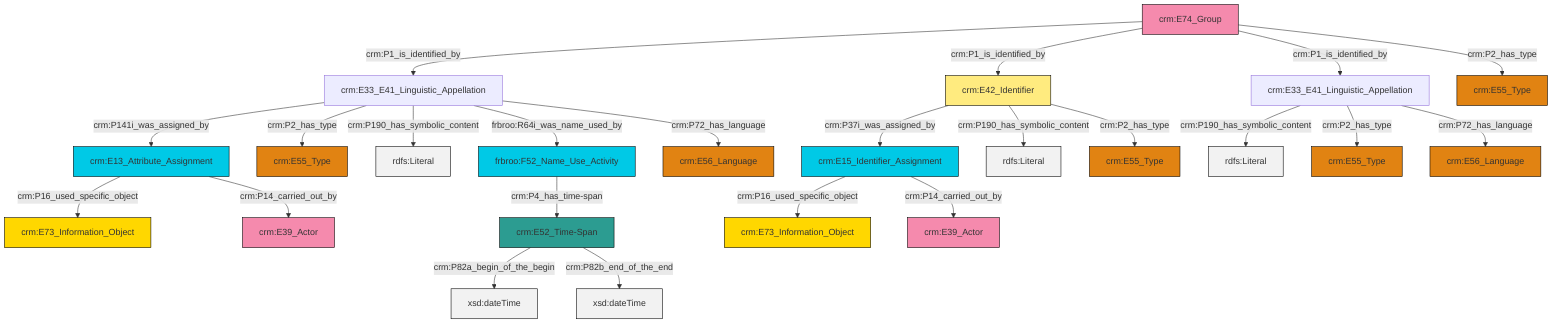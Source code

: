 graph TD
classDef Literal fill:#f2f2f2,stroke:#000000;
classDef CRM_Entity fill:#FFFFFF,stroke:#000000;
classDef Temporal_Entity fill:#00C9E6, stroke:#000000;
classDef Type fill:#E18312, stroke:#000000;
classDef Time-Span fill:#2C9C91, stroke:#000000;
classDef Appellation fill:#FFEB7F, stroke:#000000;
classDef Place fill:#008836, stroke:#000000;
classDef Persistent_Item fill:#B266B2, stroke:#000000;
classDef Conceptual_Object fill:#FFD700, stroke:#000000;
classDef Physical_Thing fill:#D2B48C, stroke:#000000;
classDef Actor fill:#f58aad, stroke:#000000;
classDef PC_Classes fill:#4ce600, stroke:#000000;
classDef Multi fill:#cccccc,stroke:#000000;

0["crm:E74_Group"]:::Actor -->|crm:P1_is_identified_by| 1["crm:E33_E41_Linguistic_Appellation"]:::Default
2["crm:E42_Identifier"]:::Appellation -->|crm:P37i_was_assigned_by| 6["crm:E15_Identifier_Assignment"]:::Temporal_Entity
7["crm:E52_Time-Span"]:::Time-Span -->|crm:P82a_begin_of_the_begin| 8[xsd:dateTime]:::Literal
1["crm:E33_E41_Linguistic_Appellation"]:::Default -->|crm:P141i_was_assigned_by| 4["crm:E13_Attribute_Assignment"]:::Temporal_Entity
1["crm:E33_E41_Linguistic_Appellation"]:::Default -->|crm:P2_has_type| 12["crm:E55_Type"]:::Type
0["crm:E74_Group"]:::Actor -->|crm:P1_is_identified_by| 2["crm:E42_Identifier"]:::Appellation
13["crm:E33_E41_Linguistic_Appellation"]:::Default -->|crm:P190_has_symbolic_content| 14[rdfs:Literal]:::Literal
1["crm:E33_E41_Linguistic_Appellation"]:::Default -->|crm:P190_has_symbolic_content| 15[rdfs:Literal]:::Literal
0["crm:E74_Group"]:::Actor -->|crm:P1_is_identified_by| 13["crm:E33_E41_Linguistic_Appellation"]:::Default
2["crm:E42_Identifier"]:::Appellation -->|crm:P190_has_symbolic_content| 20[rdfs:Literal]:::Literal
4["crm:E13_Attribute_Assignment"]:::Temporal_Entity -->|crm:P16_used_specific_object| 23["crm:E73_Information_Object"]:::Conceptual_Object
4["crm:E13_Attribute_Assignment"]:::Temporal_Entity -->|crm:P14_carried_out_by| 25["crm:E39_Actor"]:::Actor
1["crm:E33_E41_Linguistic_Appellation"]:::Default -->|frbroo:R64i_was_name_used_by| 16["frbroo:F52_Name_Use_Activity"]:::Temporal_Entity
13["crm:E33_E41_Linguistic_Appellation"]:::Default -->|crm:P2_has_type| 30["crm:E55_Type"]:::Type
2["crm:E42_Identifier"]:::Appellation -->|crm:P2_has_type| 28["crm:E55_Type"]:::Type
6["crm:E15_Identifier_Assignment"]:::Temporal_Entity -->|crm:P16_used_specific_object| 18["crm:E73_Information_Object"]:::Conceptual_Object
1["crm:E33_E41_Linguistic_Appellation"]:::Default -->|crm:P72_has_language| 10["crm:E56_Language"]:::Type
6["crm:E15_Identifier_Assignment"]:::Temporal_Entity -->|crm:P14_carried_out_by| 26["crm:E39_Actor"]:::Actor
13["crm:E33_E41_Linguistic_Appellation"]:::Default -->|crm:P72_has_language| 32["crm:E56_Language"]:::Type
7["crm:E52_Time-Span"]:::Time-Span -->|crm:P82b_end_of_the_end| 36[xsd:dateTime]:::Literal
0["crm:E74_Group"]:::Actor -->|crm:P2_has_type| 21["crm:E55_Type"]:::Type
16["frbroo:F52_Name_Use_Activity"]:::Temporal_Entity -->|crm:P4_has_time-span| 7["crm:E52_Time-Span"]:::Time-Span